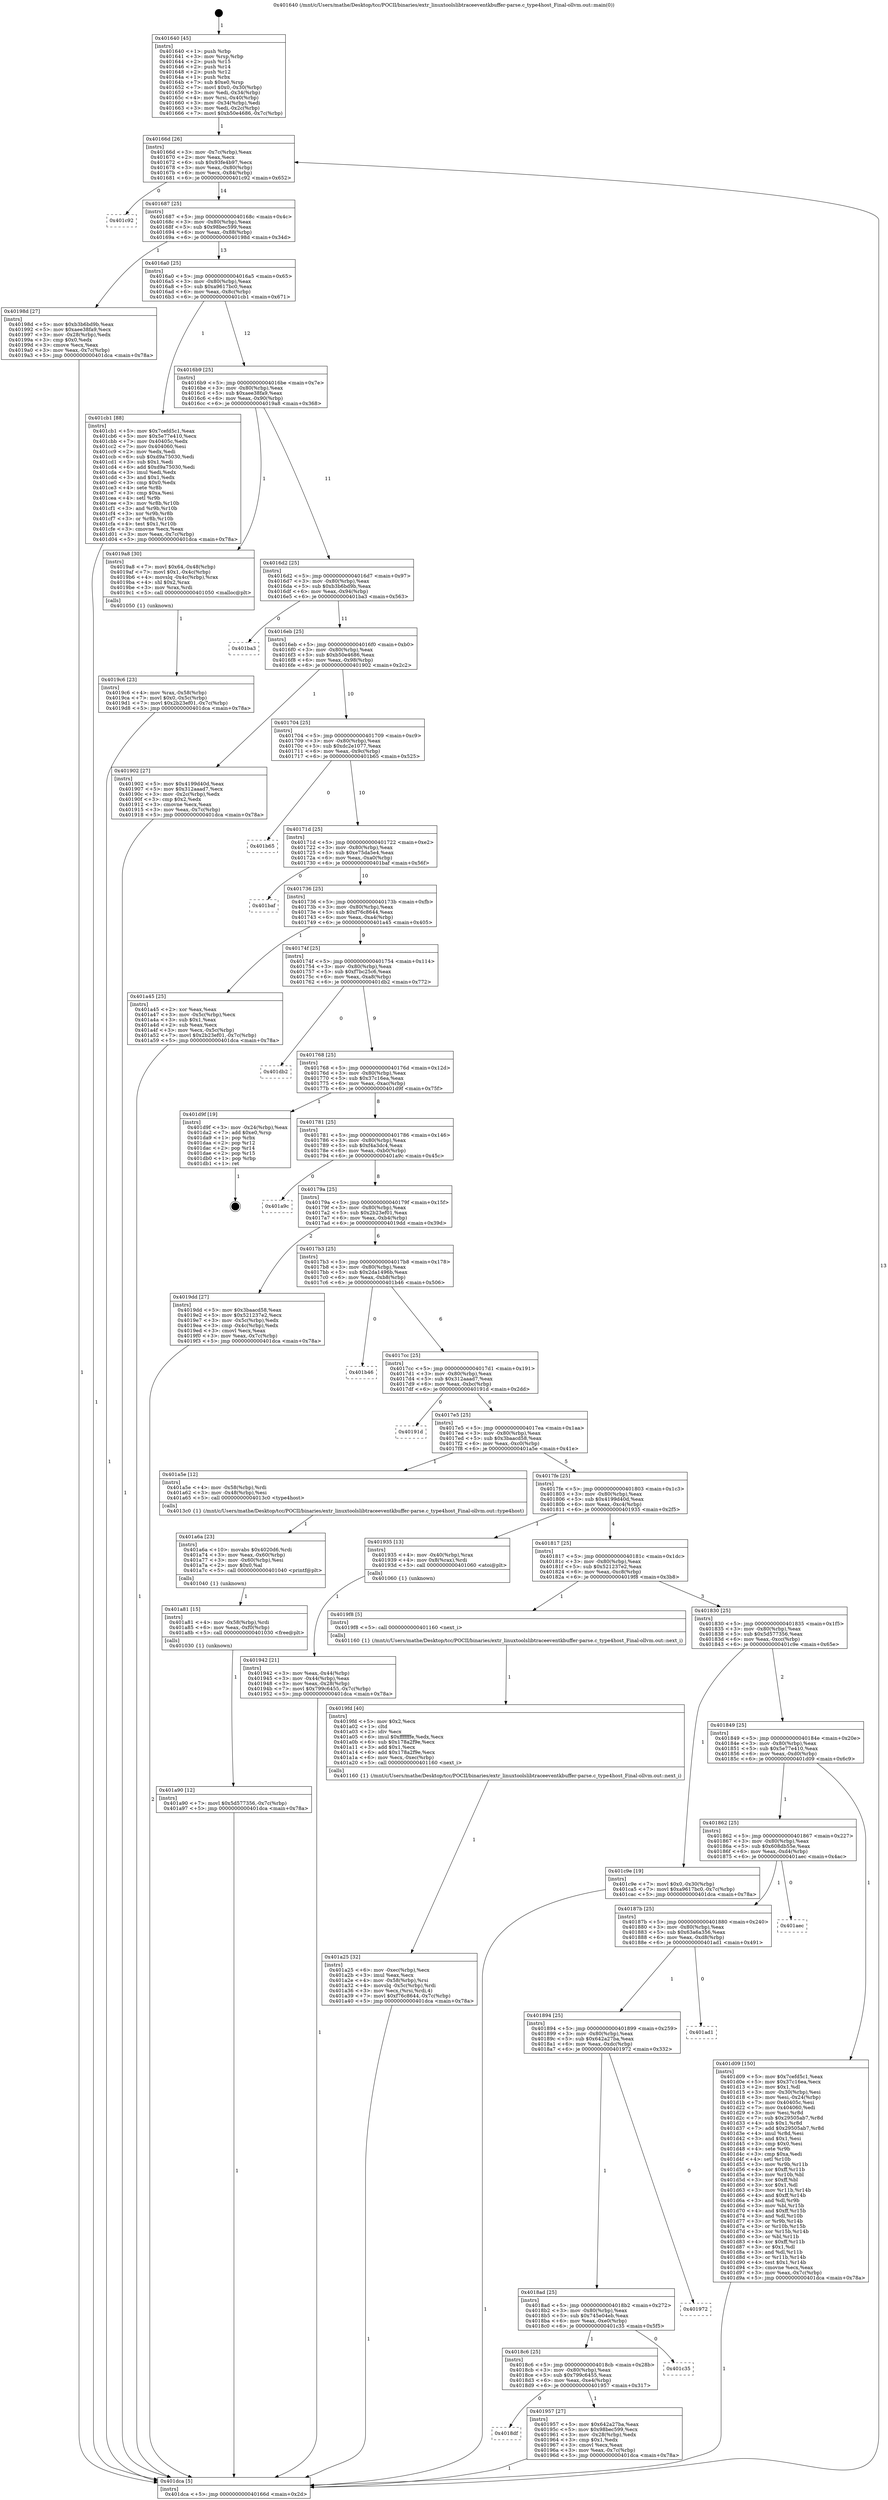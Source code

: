 digraph "0x401640" {
  label = "0x401640 (/mnt/c/Users/mathe/Desktop/tcc/POCII/binaries/extr_linuxtoolslibtraceeventkbuffer-parse.c_type4host_Final-ollvm.out::main(0))"
  labelloc = "t"
  node[shape=record]

  Entry [label="",width=0.3,height=0.3,shape=circle,fillcolor=black,style=filled]
  "0x40166d" [label="{
     0x40166d [26]\l
     | [instrs]\l
     &nbsp;&nbsp;0x40166d \<+3\>: mov -0x7c(%rbp),%eax\l
     &nbsp;&nbsp;0x401670 \<+2\>: mov %eax,%ecx\l
     &nbsp;&nbsp;0x401672 \<+6\>: sub $0x93fe4b97,%ecx\l
     &nbsp;&nbsp;0x401678 \<+3\>: mov %eax,-0x80(%rbp)\l
     &nbsp;&nbsp;0x40167b \<+6\>: mov %ecx,-0x84(%rbp)\l
     &nbsp;&nbsp;0x401681 \<+6\>: je 0000000000401c92 \<main+0x652\>\l
  }"]
  "0x401c92" [label="{
     0x401c92\l
  }", style=dashed]
  "0x401687" [label="{
     0x401687 [25]\l
     | [instrs]\l
     &nbsp;&nbsp;0x401687 \<+5\>: jmp 000000000040168c \<main+0x4c\>\l
     &nbsp;&nbsp;0x40168c \<+3\>: mov -0x80(%rbp),%eax\l
     &nbsp;&nbsp;0x40168f \<+5\>: sub $0x98bec599,%eax\l
     &nbsp;&nbsp;0x401694 \<+6\>: mov %eax,-0x88(%rbp)\l
     &nbsp;&nbsp;0x40169a \<+6\>: je 000000000040198d \<main+0x34d\>\l
  }"]
  Exit [label="",width=0.3,height=0.3,shape=circle,fillcolor=black,style=filled,peripheries=2]
  "0x40198d" [label="{
     0x40198d [27]\l
     | [instrs]\l
     &nbsp;&nbsp;0x40198d \<+5\>: mov $0xb3b6bd9b,%eax\l
     &nbsp;&nbsp;0x401992 \<+5\>: mov $0xaee38fa9,%ecx\l
     &nbsp;&nbsp;0x401997 \<+3\>: mov -0x28(%rbp),%edx\l
     &nbsp;&nbsp;0x40199a \<+3\>: cmp $0x0,%edx\l
     &nbsp;&nbsp;0x40199d \<+3\>: cmove %ecx,%eax\l
     &nbsp;&nbsp;0x4019a0 \<+3\>: mov %eax,-0x7c(%rbp)\l
     &nbsp;&nbsp;0x4019a3 \<+5\>: jmp 0000000000401dca \<main+0x78a\>\l
  }"]
  "0x4016a0" [label="{
     0x4016a0 [25]\l
     | [instrs]\l
     &nbsp;&nbsp;0x4016a0 \<+5\>: jmp 00000000004016a5 \<main+0x65\>\l
     &nbsp;&nbsp;0x4016a5 \<+3\>: mov -0x80(%rbp),%eax\l
     &nbsp;&nbsp;0x4016a8 \<+5\>: sub $0xa9617bc0,%eax\l
     &nbsp;&nbsp;0x4016ad \<+6\>: mov %eax,-0x8c(%rbp)\l
     &nbsp;&nbsp;0x4016b3 \<+6\>: je 0000000000401cb1 \<main+0x671\>\l
  }"]
  "0x401a90" [label="{
     0x401a90 [12]\l
     | [instrs]\l
     &nbsp;&nbsp;0x401a90 \<+7\>: movl $0x5d577356,-0x7c(%rbp)\l
     &nbsp;&nbsp;0x401a97 \<+5\>: jmp 0000000000401dca \<main+0x78a\>\l
  }"]
  "0x401cb1" [label="{
     0x401cb1 [88]\l
     | [instrs]\l
     &nbsp;&nbsp;0x401cb1 \<+5\>: mov $0x7cefd5c1,%eax\l
     &nbsp;&nbsp;0x401cb6 \<+5\>: mov $0x5e77e410,%ecx\l
     &nbsp;&nbsp;0x401cbb \<+7\>: mov 0x40405c,%edx\l
     &nbsp;&nbsp;0x401cc2 \<+7\>: mov 0x404060,%esi\l
     &nbsp;&nbsp;0x401cc9 \<+2\>: mov %edx,%edi\l
     &nbsp;&nbsp;0x401ccb \<+6\>: sub $0xd9a75030,%edi\l
     &nbsp;&nbsp;0x401cd1 \<+3\>: sub $0x1,%edi\l
     &nbsp;&nbsp;0x401cd4 \<+6\>: add $0xd9a75030,%edi\l
     &nbsp;&nbsp;0x401cda \<+3\>: imul %edi,%edx\l
     &nbsp;&nbsp;0x401cdd \<+3\>: and $0x1,%edx\l
     &nbsp;&nbsp;0x401ce0 \<+3\>: cmp $0x0,%edx\l
     &nbsp;&nbsp;0x401ce3 \<+4\>: sete %r8b\l
     &nbsp;&nbsp;0x401ce7 \<+3\>: cmp $0xa,%esi\l
     &nbsp;&nbsp;0x401cea \<+4\>: setl %r9b\l
     &nbsp;&nbsp;0x401cee \<+3\>: mov %r8b,%r10b\l
     &nbsp;&nbsp;0x401cf1 \<+3\>: and %r9b,%r10b\l
     &nbsp;&nbsp;0x401cf4 \<+3\>: xor %r9b,%r8b\l
     &nbsp;&nbsp;0x401cf7 \<+3\>: or %r8b,%r10b\l
     &nbsp;&nbsp;0x401cfa \<+4\>: test $0x1,%r10b\l
     &nbsp;&nbsp;0x401cfe \<+3\>: cmovne %ecx,%eax\l
     &nbsp;&nbsp;0x401d01 \<+3\>: mov %eax,-0x7c(%rbp)\l
     &nbsp;&nbsp;0x401d04 \<+5\>: jmp 0000000000401dca \<main+0x78a\>\l
  }"]
  "0x4016b9" [label="{
     0x4016b9 [25]\l
     | [instrs]\l
     &nbsp;&nbsp;0x4016b9 \<+5\>: jmp 00000000004016be \<main+0x7e\>\l
     &nbsp;&nbsp;0x4016be \<+3\>: mov -0x80(%rbp),%eax\l
     &nbsp;&nbsp;0x4016c1 \<+5\>: sub $0xaee38fa9,%eax\l
     &nbsp;&nbsp;0x4016c6 \<+6\>: mov %eax,-0x90(%rbp)\l
     &nbsp;&nbsp;0x4016cc \<+6\>: je 00000000004019a8 \<main+0x368\>\l
  }"]
  "0x401a81" [label="{
     0x401a81 [15]\l
     | [instrs]\l
     &nbsp;&nbsp;0x401a81 \<+4\>: mov -0x58(%rbp),%rdi\l
     &nbsp;&nbsp;0x401a85 \<+6\>: mov %eax,-0xf0(%rbp)\l
     &nbsp;&nbsp;0x401a8b \<+5\>: call 0000000000401030 \<free@plt\>\l
     | [calls]\l
     &nbsp;&nbsp;0x401030 \{1\} (unknown)\l
  }"]
  "0x4019a8" [label="{
     0x4019a8 [30]\l
     | [instrs]\l
     &nbsp;&nbsp;0x4019a8 \<+7\>: movl $0x64,-0x48(%rbp)\l
     &nbsp;&nbsp;0x4019af \<+7\>: movl $0x1,-0x4c(%rbp)\l
     &nbsp;&nbsp;0x4019b6 \<+4\>: movslq -0x4c(%rbp),%rax\l
     &nbsp;&nbsp;0x4019ba \<+4\>: shl $0x2,%rax\l
     &nbsp;&nbsp;0x4019be \<+3\>: mov %rax,%rdi\l
     &nbsp;&nbsp;0x4019c1 \<+5\>: call 0000000000401050 \<malloc@plt\>\l
     | [calls]\l
     &nbsp;&nbsp;0x401050 \{1\} (unknown)\l
  }"]
  "0x4016d2" [label="{
     0x4016d2 [25]\l
     | [instrs]\l
     &nbsp;&nbsp;0x4016d2 \<+5\>: jmp 00000000004016d7 \<main+0x97\>\l
     &nbsp;&nbsp;0x4016d7 \<+3\>: mov -0x80(%rbp),%eax\l
     &nbsp;&nbsp;0x4016da \<+5\>: sub $0xb3b6bd9b,%eax\l
     &nbsp;&nbsp;0x4016df \<+6\>: mov %eax,-0x94(%rbp)\l
     &nbsp;&nbsp;0x4016e5 \<+6\>: je 0000000000401ba3 \<main+0x563\>\l
  }"]
  "0x401a6a" [label="{
     0x401a6a [23]\l
     | [instrs]\l
     &nbsp;&nbsp;0x401a6a \<+10\>: movabs $0x4020d6,%rdi\l
     &nbsp;&nbsp;0x401a74 \<+3\>: mov %eax,-0x60(%rbp)\l
     &nbsp;&nbsp;0x401a77 \<+3\>: mov -0x60(%rbp),%esi\l
     &nbsp;&nbsp;0x401a7a \<+2\>: mov $0x0,%al\l
     &nbsp;&nbsp;0x401a7c \<+5\>: call 0000000000401040 \<printf@plt\>\l
     | [calls]\l
     &nbsp;&nbsp;0x401040 \{1\} (unknown)\l
  }"]
  "0x401ba3" [label="{
     0x401ba3\l
  }", style=dashed]
  "0x4016eb" [label="{
     0x4016eb [25]\l
     | [instrs]\l
     &nbsp;&nbsp;0x4016eb \<+5\>: jmp 00000000004016f0 \<main+0xb0\>\l
     &nbsp;&nbsp;0x4016f0 \<+3\>: mov -0x80(%rbp),%eax\l
     &nbsp;&nbsp;0x4016f3 \<+5\>: sub $0xb50e4686,%eax\l
     &nbsp;&nbsp;0x4016f8 \<+6\>: mov %eax,-0x98(%rbp)\l
     &nbsp;&nbsp;0x4016fe \<+6\>: je 0000000000401902 \<main+0x2c2\>\l
  }"]
  "0x401a25" [label="{
     0x401a25 [32]\l
     | [instrs]\l
     &nbsp;&nbsp;0x401a25 \<+6\>: mov -0xec(%rbp),%ecx\l
     &nbsp;&nbsp;0x401a2b \<+3\>: imul %eax,%ecx\l
     &nbsp;&nbsp;0x401a2e \<+4\>: mov -0x58(%rbp),%rsi\l
     &nbsp;&nbsp;0x401a32 \<+4\>: movslq -0x5c(%rbp),%rdi\l
     &nbsp;&nbsp;0x401a36 \<+3\>: mov %ecx,(%rsi,%rdi,4)\l
     &nbsp;&nbsp;0x401a39 \<+7\>: movl $0xf76c8644,-0x7c(%rbp)\l
     &nbsp;&nbsp;0x401a40 \<+5\>: jmp 0000000000401dca \<main+0x78a\>\l
  }"]
  "0x401902" [label="{
     0x401902 [27]\l
     | [instrs]\l
     &nbsp;&nbsp;0x401902 \<+5\>: mov $0x4199d40d,%eax\l
     &nbsp;&nbsp;0x401907 \<+5\>: mov $0x312aaad7,%ecx\l
     &nbsp;&nbsp;0x40190c \<+3\>: mov -0x2c(%rbp),%edx\l
     &nbsp;&nbsp;0x40190f \<+3\>: cmp $0x2,%edx\l
     &nbsp;&nbsp;0x401912 \<+3\>: cmovne %ecx,%eax\l
     &nbsp;&nbsp;0x401915 \<+3\>: mov %eax,-0x7c(%rbp)\l
     &nbsp;&nbsp;0x401918 \<+5\>: jmp 0000000000401dca \<main+0x78a\>\l
  }"]
  "0x401704" [label="{
     0x401704 [25]\l
     | [instrs]\l
     &nbsp;&nbsp;0x401704 \<+5\>: jmp 0000000000401709 \<main+0xc9\>\l
     &nbsp;&nbsp;0x401709 \<+3\>: mov -0x80(%rbp),%eax\l
     &nbsp;&nbsp;0x40170c \<+5\>: sub $0xdc2e1077,%eax\l
     &nbsp;&nbsp;0x401711 \<+6\>: mov %eax,-0x9c(%rbp)\l
     &nbsp;&nbsp;0x401717 \<+6\>: je 0000000000401b65 \<main+0x525\>\l
  }"]
  "0x401dca" [label="{
     0x401dca [5]\l
     | [instrs]\l
     &nbsp;&nbsp;0x401dca \<+5\>: jmp 000000000040166d \<main+0x2d\>\l
  }"]
  "0x401640" [label="{
     0x401640 [45]\l
     | [instrs]\l
     &nbsp;&nbsp;0x401640 \<+1\>: push %rbp\l
     &nbsp;&nbsp;0x401641 \<+3\>: mov %rsp,%rbp\l
     &nbsp;&nbsp;0x401644 \<+2\>: push %r15\l
     &nbsp;&nbsp;0x401646 \<+2\>: push %r14\l
     &nbsp;&nbsp;0x401648 \<+2\>: push %r12\l
     &nbsp;&nbsp;0x40164a \<+1\>: push %rbx\l
     &nbsp;&nbsp;0x40164b \<+7\>: sub $0xe0,%rsp\l
     &nbsp;&nbsp;0x401652 \<+7\>: movl $0x0,-0x30(%rbp)\l
     &nbsp;&nbsp;0x401659 \<+3\>: mov %edi,-0x34(%rbp)\l
     &nbsp;&nbsp;0x40165c \<+4\>: mov %rsi,-0x40(%rbp)\l
     &nbsp;&nbsp;0x401660 \<+3\>: mov -0x34(%rbp),%edi\l
     &nbsp;&nbsp;0x401663 \<+3\>: mov %edi,-0x2c(%rbp)\l
     &nbsp;&nbsp;0x401666 \<+7\>: movl $0xb50e4686,-0x7c(%rbp)\l
  }"]
  "0x4019fd" [label="{
     0x4019fd [40]\l
     | [instrs]\l
     &nbsp;&nbsp;0x4019fd \<+5\>: mov $0x2,%ecx\l
     &nbsp;&nbsp;0x401a02 \<+1\>: cltd\l
     &nbsp;&nbsp;0x401a03 \<+2\>: idiv %ecx\l
     &nbsp;&nbsp;0x401a05 \<+6\>: imul $0xfffffffe,%edx,%ecx\l
     &nbsp;&nbsp;0x401a0b \<+6\>: sub $0x178a2f9e,%ecx\l
     &nbsp;&nbsp;0x401a11 \<+3\>: add $0x1,%ecx\l
     &nbsp;&nbsp;0x401a14 \<+6\>: add $0x178a2f9e,%ecx\l
     &nbsp;&nbsp;0x401a1a \<+6\>: mov %ecx,-0xec(%rbp)\l
     &nbsp;&nbsp;0x401a20 \<+5\>: call 0000000000401160 \<next_i\>\l
     | [calls]\l
     &nbsp;&nbsp;0x401160 \{1\} (/mnt/c/Users/mathe/Desktop/tcc/POCII/binaries/extr_linuxtoolslibtraceeventkbuffer-parse.c_type4host_Final-ollvm.out::next_i)\l
  }"]
  "0x401b65" [label="{
     0x401b65\l
  }", style=dashed]
  "0x40171d" [label="{
     0x40171d [25]\l
     | [instrs]\l
     &nbsp;&nbsp;0x40171d \<+5\>: jmp 0000000000401722 \<main+0xe2\>\l
     &nbsp;&nbsp;0x401722 \<+3\>: mov -0x80(%rbp),%eax\l
     &nbsp;&nbsp;0x401725 \<+5\>: sub $0xe75da5e4,%eax\l
     &nbsp;&nbsp;0x40172a \<+6\>: mov %eax,-0xa0(%rbp)\l
     &nbsp;&nbsp;0x401730 \<+6\>: je 0000000000401baf \<main+0x56f\>\l
  }"]
  "0x4019c6" [label="{
     0x4019c6 [23]\l
     | [instrs]\l
     &nbsp;&nbsp;0x4019c6 \<+4\>: mov %rax,-0x58(%rbp)\l
     &nbsp;&nbsp;0x4019ca \<+7\>: movl $0x0,-0x5c(%rbp)\l
     &nbsp;&nbsp;0x4019d1 \<+7\>: movl $0x2b23ef01,-0x7c(%rbp)\l
     &nbsp;&nbsp;0x4019d8 \<+5\>: jmp 0000000000401dca \<main+0x78a\>\l
  }"]
  "0x401baf" [label="{
     0x401baf\l
  }", style=dashed]
  "0x401736" [label="{
     0x401736 [25]\l
     | [instrs]\l
     &nbsp;&nbsp;0x401736 \<+5\>: jmp 000000000040173b \<main+0xfb\>\l
     &nbsp;&nbsp;0x40173b \<+3\>: mov -0x80(%rbp),%eax\l
     &nbsp;&nbsp;0x40173e \<+5\>: sub $0xf76c8644,%eax\l
     &nbsp;&nbsp;0x401743 \<+6\>: mov %eax,-0xa4(%rbp)\l
     &nbsp;&nbsp;0x401749 \<+6\>: je 0000000000401a45 \<main+0x405\>\l
  }"]
  "0x4018df" [label="{
     0x4018df\l
  }", style=dashed]
  "0x401a45" [label="{
     0x401a45 [25]\l
     | [instrs]\l
     &nbsp;&nbsp;0x401a45 \<+2\>: xor %eax,%eax\l
     &nbsp;&nbsp;0x401a47 \<+3\>: mov -0x5c(%rbp),%ecx\l
     &nbsp;&nbsp;0x401a4a \<+3\>: sub $0x1,%eax\l
     &nbsp;&nbsp;0x401a4d \<+2\>: sub %eax,%ecx\l
     &nbsp;&nbsp;0x401a4f \<+3\>: mov %ecx,-0x5c(%rbp)\l
     &nbsp;&nbsp;0x401a52 \<+7\>: movl $0x2b23ef01,-0x7c(%rbp)\l
     &nbsp;&nbsp;0x401a59 \<+5\>: jmp 0000000000401dca \<main+0x78a\>\l
  }"]
  "0x40174f" [label="{
     0x40174f [25]\l
     | [instrs]\l
     &nbsp;&nbsp;0x40174f \<+5\>: jmp 0000000000401754 \<main+0x114\>\l
     &nbsp;&nbsp;0x401754 \<+3\>: mov -0x80(%rbp),%eax\l
     &nbsp;&nbsp;0x401757 \<+5\>: sub $0xf7bc25c6,%eax\l
     &nbsp;&nbsp;0x40175c \<+6\>: mov %eax,-0xa8(%rbp)\l
     &nbsp;&nbsp;0x401762 \<+6\>: je 0000000000401db2 \<main+0x772\>\l
  }"]
  "0x401957" [label="{
     0x401957 [27]\l
     | [instrs]\l
     &nbsp;&nbsp;0x401957 \<+5\>: mov $0x642a27ba,%eax\l
     &nbsp;&nbsp;0x40195c \<+5\>: mov $0x98bec599,%ecx\l
     &nbsp;&nbsp;0x401961 \<+3\>: mov -0x28(%rbp),%edx\l
     &nbsp;&nbsp;0x401964 \<+3\>: cmp $0x1,%edx\l
     &nbsp;&nbsp;0x401967 \<+3\>: cmovl %ecx,%eax\l
     &nbsp;&nbsp;0x40196a \<+3\>: mov %eax,-0x7c(%rbp)\l
     &nbsp;&nbsp;0x40196d \<+5\>: jmp 0000000000401dca \<main+0x78a\>\l
  }"]
  "0x401db2" [label="{
     0x401db2\l
  }", style=dashed]
  "0x401768" [label="{
     0x401768 [25]\l
     | [instrs]\l
     &nbsp;&nbsp;0x401768 \<+5\>: jmp 000000000040176d \<main+0x12d\>\l
     &nbsp;&nbsp;0x40176d \<+3\>: mov -0x80(%rbp),%eax\l
     &nbsp;&nbsp;0x401770 \<+5\>: sub $0x37c16ea,%eax\l
     &nbsp;&nbsp;0x401775 \<+6\>: mov %eax,-0xac(%rbp)\l
     &nbsp;&nbsp;0x40177b \<+6\>: je 0000000000401d9f \<main+0x75f\>\l
  }"]
  "0x4018c6" [label="{
     0x4018c6 [25]\l
     | [instrs]\l
     &nbsp;&nbsp;0x4018c6 \<+5\>: jmp 00000000004018cb \<main+0x28b\>\l
     &nbsp;&nbsp;0x4018cb \<+3\>: mov -0x80(%rbp),%eax\l
     &nbsp;&nbsp;0x4018ce \<+5\>: sub $0x799c6455,%eax\l
     &nbsp;&nbsp;0x4018d3 \<+6\>: mov %eax,-0xe4(%rbp)\l
     &nbsp;&nbsp;0x4018d9 \<+6\>: je 0000000000401957 \<main+0x317\>\l
  }"]
  "0x401d9f" [label="{
     0x401d9f [19]\l
     | [instrs]\l
     &nbsp;&nbsp;0x401d9f \<+3\>: mov -0x24(%rbp),%eax\l
     &nbsp;&nbsp;0x401da2 \<+7\>: add $0xe0,%rsp\l
     &nbsp;&nbsp;0x401da9 \<+1\>: pop %rbx\l
     &nbsp;&nbsp;0x401daa \<+2\>: pop %r12\l
     &nbsp;&nbsp;0x401dac \<+2\>: pop %r14\l
     &nbsp;&nbsp;0x401dae \<+2\>: pop %r15\l
     &nbsp;&nbsp;0x401db0 \<+1\>: pop %rbp\l
     &nbsp;&nbsp;0x401db1 \<+1\>: ret\l
  }"]
  "0x401781" [label="{
     0x401781 [25]\l
     | [instrs]\l
     &nbsp;&nbsp;0x401781 \<+5\>: jmp 0000000000401786 \<main+0x146\>\l
     &nbsp;&nbsp;0x401786 \<+3\>: mov -0x80(%rbp),%eax\l
     &nbsp;&nbsp;0x401789 \<+5\>: sub $0xf4a3dc4,%eax\l
     &nbsp;&nbsp;0x40178e \<+6\>: mov %eax,-0xb0(%rbp)\l
     &nbsp;&nbsp;0x401794 \<+6\>: je 0000000000401a9c \<main+0x45c\>\l
  }"]
  "0x401c35" [label="{
     0x401c35\l
  }", style=dashed]
  "0x401a9c" [label="{
     0x401a9c\l
  }", style=dashed]
  "0x40179a" [label="{
     0x40179a [25]\l
     | [instrs]\l
     &nbsp;&nbsp;0x40179a \<+5\>: jmp 000000000040179f \<main+0x15f\>\l
     &nbsp;&nbsp;0x40179f \<+3\>: mov -0x80(%rbp),%eax\l
     &nbsp;&nbsp;0x4017a2 \<+5\>: sub $0x2b23ef01,%eax\l
     &nbsp;&nbsp;0x4017a7 \<+6\>: mov %eax,-0xb4(%rbp)\l
     &nbsp;&nbsp;0x4017ad \<+6\>: je 00000000004019dd \<main+0x39d\>\l
  }"]
  "0x4018ad" [label="{
     0x4018ad [25]\l
     | [instrs]\l
     &nbsp;&nbsp;0x4018ad \<+5\>: jmp 00000000004018b2 \<main+0x272\>\l
     &nbsp;&nbsp;0x4018b2 \<+3\>: mov -0x80(%rbp),%eax\l
     &nbsp;&nbsp;0x4018b5 \<+5\>: sub $0x745e04eb,%eax\l
     &nbsp;&nbsp;0x4018ba \<+6\>: mov %eax,-0xe0(%rbp)\l
     &nbsp;&nbsp;0x4018c0 \<+6\>: je 0000000000401c35 \<main+0x5f5\>\l
  }"]
  "0x4019dd" [label="{
     0x4019dd [27]\l
     | [instrs]\l
     &nbsp;&nbsp;0x4019dd \<+5\>: mov $0x3baacd58,%eax\l
     &nbsp;&nbsp;0x4019e2 \<+5\>: mov $0x521237e2,%ecx\l
     &nbsp;&nbsp;0x4019e7 \<+3\>: mov -0x5c(%rbp),%edx\l
     &nbsp;&nbsp;0x4019ea \<+3\>: cmp -0x4c(%rbp),%edx\l
     &nbsp;&nbsp;0x4019ed \<+3\>: cmovl %ecx,%eax\l
     &nbsp;&nbsp;0x4019f0 \<+3\>: mov %eax,-0x7c(%rbp)\l
     &nbsp;&nbsp;0x4019f3 \<+5\>: jmp 0000000000401dca \<main+0x78a\>\l
  }"]
  "0x4017b3" [label="{
     0x4017b3 [25]\l
     | [instrs]\l
     &nbsp;&nbsp;0x4017b3 \<+5\>: jmp 00000000004017b8 \<main+0x178\>\l
     &nbsp;&nbsp;0x4017b8 \<+3\>: mov -0x80(%rbp),%eax\l
     &nbsp;&nbsp;0x4017bb \<+5\>: sub $0x2da1496b,%eax\l
     &nbsp;&nbsp;0x4017c0 \<+6\>: mov %eax,-0xb8(%rbp)\l
     &nbsp;&nbsp;0x4017c6 \<+6\>: je 0000000000401b46 \<main+0x506\>\l
  }"]
  "0x401972" [label="{
     0x401972\l
  }", style=dashed]
  "0x401b46" [label="{
     0x401b46\l
  }", style=dashed]
  "0x4017cc" [label="{
     0x4017cc [25]\l
     | [instrs]\l
     &nbsp;&nbsp;0x4017cc \<+5\>: jmp 00000000004017d1 \<main+0x191\>\l
     &nbsp;&nbsp;0x4017d1 \<+3\>: mov -0x80(%rbp),%eax\l
     &nbsp;&nbsp;0x4017d4 \<+5\>: sub $0x312aaad7,%eax\l
     &nbsp;&nbsp;0x4017d9 \<+6\>: mov %eax,-0xbc(%rbp)\l
     &nbsp;&nbsp;0x4017df \<+6\>: je 000000000040191d \<main+0x2dd\>\l
  }"]
  "0x401894" [label="{
     0x401894 [25]\l
     | [instrs]\l
     &nbsp;&nbsp;0x401894 \<+5\>: jmp 0000000000401899 \<main+0x259\>\l
     &nbsp;&nbsp;0x401899 \<+3\>: mov -0x80(%rbp),%eax\l
     &nbsp;&nbsp;0x40189c \<+5\>: sub $0x642a27ba,%eax\l
     &nbsp;&nbsp;0x4018a1 \<+6\>: mov %eax,-0xdc(%rbp)\l
     &nbsp;&nbsp;0x4018a7 \<+6\>: je 0000000000401972 \<main+0x332\>\l
  }"]
  "0x40191d" [label="{
     0x40191d\l
  }", style=dashed]
  "0x4017e5" [label="{
     0x4017e5 [25]\l
     | [instrs]\l
     &nbsp;&nbsp;0x4017e5 \<+5\>: jmp 00000000004017ea \<main+0x1aa\>\l
     &nbsp;&nbsp;0x4017ea \<+3\>: mov -0x80(%rbp),%eax\l
     &nbsp;&nbsp;0x4017ed \<+5\>: sub $0x3baacd58,%eax\l
     &nbsp;&nbsp;0x4017f2 \<+6\>: mov %eax,-0xc0(%rbp)\l
     &nbsp;&nbsp;0x4017f8 \<+6\>: je 0000000000401a5e \<main+0x41e\>\l
  }"]
  "0x401ad1" [label="{
     0x401ad1\l
  }", style=dashed]
  "0x401a5e" [label="{
     0x401a5e [12]\l
     | [instrs]\l
     &nbsp;&nbsp;0x401a5e \<+4\>: mov -0x58(%rbp),%rdi\l
     &nbsp;&nbsp;0x401a62 \<+3\>: mov -0x48(%rbp),%esi\l
     &nbsp;&nbsp;0x401a65 \<+5\>: call 00000000004013c0 \<type4host\>\l
     | [calls]\l
     &nbsp;&nbsp;0x4013c0 \{1\} (/mnt/c/Users/mathe/Desktop/tcc/POCII/binaries/extr_linuxtoolslibtraceeventkbuffer-parse.c_type4host_Final-ollvm.out::type4host)\l
  }"]
  "0x4017fe" [label="{
     0x4017fe [25]\l
     | [instrs]\l
     &nbsp;&nbsp;0x4017fe \<+5\>: jmp 0000000000401803 \<main+0x1c3\>\l
     &nbsp;&nbsp;0x401803 \<+3\>: mov -0x80(%rbp),%eax\l
     &nbsp;&nbsp;0x401806 \<+5\>: sub $0x4199d40d,%eax\l
     &nbsp;&nbsp;0x40180b \<+6\>: mov %eax,-0xc4(%rbp)\l
     &nbsp;&nbsp;0x401811 \<+6\>: je 0000000000401935 \<main+0x2f5\>\l
  }"]
  "0x40187b" [label="{
     0x40187b [25]\l
     | [instrs]\l
     &nbsp;&nbsp;0x40187b \<+5\>: jmp 0000000000401880 \<main+0x240\>\l
     &nbsp;&nbsp;0x401880 \<+3\>: mov -0x80(%rbp),%eax\l
     &nbsp;&nbsp;0x401883 \<+5\>: sub $0x63a6a356,%eax\l
     &nbsp;&nbsp;0x401888 \<+6\>: mov %eax,-0xd8(%rbp)\l
     &nbsp;&nbsp;0x40188e \<+6\>: je 0000000000401ad1 \<main+0x491\>\l
  }"]
  "0x401935" [label="{
     0x401935 [13]\l
     | [instrs]\l
     &nbsp;&nbsp;0x401935 \<+4\>: mov -0x40(%rbp),%rax\l
     &nbsp;&nbsp;0x401939 \<+4\>: mov 0x8(%rax),%rdi\l
     &nbsp;&nbsp;0x40193d \<+5\>: call 0000000000401060 \<atoi@plt\>\l
     | [calls]\l
     &nbsp;&nbsp;0x401060 \{1\} (unknown)\l
  }"]
  "0x401817" [label="{
     0x401817 [25]\l
     | [instrs]\l
     &nbsp;&nbsp;0x401817 \<+5\>: jmp 000000000040181c \<main+0x1dc\>\l
     &nbsp;&nbsp;0x40181c \<+3\>: mov -0x80(%rbp),%eax\l
     &nbsp;&nbsp;0x40181f \<+5\>: sub $0x521237e2,%eax\l
     &nbsp;&nbsp;0x401824 \<+6\>: mov %eax,-0xc8(%rbp)\l
     &nbsp;&nbsp;0x40182a \<+6\>: je 00000000004019f8 \<main+0x3b8\>\l
  }"]
  "0x401942" [label="{
     0x401942 [21]\l
     | [instrs]\l
     &nbsp;&nbsp;0x401942 \<+3\>: mov %eax,-0x44(%rbp)\l
     &nbsp;&nbsp;0x401945 \<+3\>: mov -0x44(%rbp),%eax\l
     &nbsp;&nbsp;0x401948 \<+3\>: mov %eax,-0x28(%rbp)\l
     &nbsp;&nbsp;0x40194b \<+7\>: movl $0x799c6455,-0x7c(%rbp)\l
     &nbsp;&nbsp;0x401952 \<+5\>: jmp 0000000000401dca \<main+0x78a\>\l
  }"]
  "0x401aec" [label="{
     0x401aec\l
  }", style=dashed]
  "0x4019f8" [label="{
     0x4019f8 [5]\l
     | [instrs]\l
     &nbsp;&nbsp;0x4019f8 \<+5\>: call 0000000000401160 \<next_i\>\l
     | [calls]\l
     &nbsp;&nbsp;0x401160 \{1\} (/mnt/c/Users/mathe/Desktop/tcc/POCII/binaries/extr_linuxtoolslibtraceeventkbuffer-parse.c_type4host_Final-ollvm.out::next_i)\l
  }"]
  "0x401830" [label="{
     0x401830 [25]\l
     | [instrs]\l
     &nbsp;&nbsp;0x401830 \<+5\>: jmp 0000000000401835 \<main+0x1f5\>\l
     &nbsp;&nbsp;0x401835 \<+3\>: mov -0x80(%rbp),%eax\l
     &nbsp;&nbsp;0x401838 \<+5\>: sub $0x5d577356,%eax\l
     &nbsp;&nbsp;0x40183d \<+6\>: mov %eax,-0xcc(%rbp)\l
     &nbsp;&nbsp;0x401843 \<+6\>: je 0000000000401c9e \<main+0x65e\>\l
  }"]
  "0x401862" [label="{
     0x401862 [25]\l
     | [instrs]\l
     &nbsp;&nbsp;0x401862 \<+5\>: jmp 0000000000401867 \<main+0x227\>\l
     &nbsp;&nbsp;0x401867 \<+3\>: mov -0x80(%rbp),%eax\l
     &nbsp;&nbsp;0x40186a \<+5\>: sub $0x608db55e,%eax\l
     &nbsp;&nbsp;0x40186f \<+6\>: mov %eax,-0xd4(%rbp)\l
     &nbsp;&nbsp;0x401875 \<+6\>: je 0000000000401aec \<main+0x4ac\>\l
  }"]
  "0x401c9e" [label="{
     0x401c9e [19]\l
     | [instrs]\l
     &nbsp;&nbsp;0x401c9e \<+7\>: movl $0x0,-0x30(%rbp)\l
     &nbsp;&nbsp;0x401ca5 \<+7\>: movl $0xa9617bc0,-0x7c(%rbp)\l
     &nbsp;&nbsp;0x401cac \<+5\>: jmp 0000000000401dca \<main+0x78a\>\l
  }"]
  "0x401849" [label="{
     0x401849 [25]\l
     | [instrs]\l
     &nbsp;&nbsp;0x401849 \<+5\>: jmp 000000000040184e \<main+0x20e\>\l
     &nbsp;&nbsp;0x40184e \<+3\>: mov -0x80(%rbp),%eax\l
     &nbsp;&nbsp;0x401851 \<+5\>: sub $0x5e77e410,%eax\l
     &nbsp;&nbsp;0x401856 \<+6\>: mov %eax,-0xd0(%rbp)\l
     &nbsp;&nbsp;0x40185c \<+6\>: je 0000000000401d09 \<main+0x6c9\>\l
  }"]
  "0x401d09" [label="{
     0x401d09 [150]\l
     | [instrs]\l
     &nbsp;&nbsp;0x401d09 \<+5\>: mov $0x7cefd5c1,%eax\l
     &nbsp;&nbsp;0x401d0e \<+5\>: mov $0x37c16ea,%ecx\l
     &nbsp;&nbsp;0x401d13 \<+2\>: mov $0x1,%dl\l
     &nbsp;&nbsp;0x401d15 \<+3\>: mov -0x30(%rbp),%esi\l
     &nbsp;&nbsp;0x401d18 \<+3\>: mov %esi,-0x24(%rbp)\l
     &nbsp;&nbsp;0x401d1b \<+7\>: mov 0x40405c,%esi\l
     &nbsp;&nbsp;0x401d22 \<+7\>: mov 0x404060,%edi\l
     &nbsp;&nbsp;0x401d29 \<+3\>: mov %esi,%r8d\l
     &nbsp;&nbsp;0x401d2c \<+7\>: sub $0x29505ab7,%r8d\l
     &nbsp;&nbsp;0x401d33 \<+4\>: sub $0x1,%r8d\l
     &nbsp;&nbsp;0x401d37 \<+7\>: add $0x29505ab7,%r8d\l
     &nbsp;&nbsp;0x401d3e \<+4\>: imul %r8d,%esi\l
     &nbsp;&nbsp;0x401d42 \<+3\>: and $0x1,%esi\l
     &nbsp;&nbsp;0x401d45 \<+3\>: cmp $0x0,%esi\l
     &nbsp;&nbsp;0x401d48 \<+4\>: sete %r9b\l
     &nbsp;&nbsp;0x401d4c \<+3\>: cmp $0xa,%edi\l
     &nbsp;&nbsp;0x401d4f \<+4\>: setl %r10b\l
     &nbsp;&nbsp;0x401d53 \<+3\>: mov %r9b,%r11b\l
     &nbsp;&nbsp;0x401d56 \<+4\>: xor $0xff,%r11b\l
     &nbsp;&nbsp;0x401d5a \<+3\>: mov %r10b,%bl\l
     &nbsp;&nbsp;0x401d5d \<+3\>: xor $0xff,%bl\l
     &nbsp;&nbsp;0x401d60 \<+3\>: xor $0x1,%dl\l
     &nbsp;&nbsp;0x401d63 \<+3\>: mov %r11b,%r14b\l
     &nbsp;&nbsp;0x401d66 \<+4\>: and $0xff,%r14b\l
     &nbsp;&nbsp;0x401d6a \<+3\>: and %dl,%r9b\l
     &nbsp;&nbsp;0x401d6d \<+3\>: mov %bl,%r15b\l
     &nbsp;&nbsp;0x401d70 \<+4\>: and $0xff,%r15b\l
     &nbsp;&nbsp;0x401d74 \<+3\>: and %dl,%r10b\l
     &nbsp;&nbsp;0x401d77 \<+3\>: or %r9b,%r14b\l
     &nbsp;&nbsp;0x401d7a \<+3\>: or %r10b,%r15b\l
     &nbsp;&nbsp;0x401d7d \<+3\>: xor %r15b,%r14b\l
     &nbsp;&nbsp;0x401d80 \<+3\>: or %bl,%r11b\l
     &nbsp;&nbsp;0x401d83 \<+4\>: xor $0xff,%r11b\l
     &nbsp;&nbsp;0x401d87 \<+3\>: or $0x1,%dl\l
     &nbsp;&nbsp;0x401d8a \<+3\>: and %dl,%r11b\l
     &nbsp;&nbsp;0x401d8d \<+3\>: or %r11b,%r14b\l
     &nbsp;&nbsp;0x401d90 \<+4\>: test $0x1,%r14b\l
     &nbsp;&nbsp;0x401d94 \<+3\>: cmovne %ecx,%eax\l
     &nbsp;&nbsp;0x401d97 \<+3\>: mov %eax,-0x7c(%rbp)\l
     &nbsp;&nbsp;0x401d9a \<+5\>: jmp 0000000000401dca \<main+0x78a\>\l
  }"]
  Entry -> "0x401640" [label=" 1"]
  "0x40166d" -> "0x401c92" [label=" 0"]
  "0x40166d" -> "0x401687" [label=" 14"]
  "0x401d9f" -> Exit [label=" 1"]
  "0x401687" -> "0x40198d" [label=" 1"]
  "0x401687" -> "0x4016a0" [label=" 13"]
  "0x401d09" -> "0x401dca" [label=" 1"]
  "0x4016a0" -> "0x401cb1" [label=" 1"]
  "0x4016a0" -> "0x4016b9" [label=" 12"]
  "0x401cb1" -> "0x401dca" [label=" 1"]
  "0x4016b9" -> "0x4019a8" [label=" 1"]
  "0x4016b9" -> "0x4016d2" [label=" 11"]
  "0x401c9e" -> "0x401dca" [label=" 1"]
  "0x4016d2" -> "0x401ba3" [label=" 0"]
  "0x4016d2" -> "0x4016eb" [label=" 11"]
  "0x401a90" -> "0x401dca" [label=" 1"]
  "0x4016eb" -> "0x401902" [label=" 1"]
  "0x4016eb" -> "0x401704" [label=" 10"]
  "0x401902" -> "0x401dca" [label=" 1"]
  "0x401640" -> "0x40166d" [label=" 1"]
  "0x401dca" -> "0x40166d" [label=" 13"]
  "0x401a81" -> "0x401a90" [label=" 1"]
  "0x401704" -> "0x401b65" [label=" 0"]
  "0x401704" -> "0x40171d" [label=" 10"]
  "0x401a6a" -> "0x401a81" [label=" 1"]
  "0x40171d" -> "0x401baf" [label=" 0"]
  "0x40171d" -> "0x401736" [label=" 10"]
  "0x401a5e" -> "0x401a6a" [label=" 1"]
  "0x401736" -> "0x401a45" [label=" 1"]
  "0x401736" -> "0x40174f" [label=" 9"]
  "0x401a45" -> "0x401dca" [label=" 1"]
  "0x40174f" -> "0x401db2" [label=" 0"]
  "0x40174f" -> "0x401768" [label=" 9"]
  "0x401a25" -> "0x401dca" [label=" 1"]
  "0x401768" -> "0x401d9f" [label=" 1"]
  "0x401768" -> "0x401781" [label=" 8"]
  "0x4019f8" -> "0x4019fd" [label=" 1"]
  "0x401781" -> "0x401a9c" [label=" 0"]
  "0x401781" -> "0x40179a" [label=" 8"]
  "0x4019dd" -> "0x401dca" [label=" 2"]
  "0x40179a" -> "0x4019dd" [label=" 2"]
  "0x40179a" -> "0x4017b3" [label=" 6"]
  "0x4019a8" -> "0x4019c6" [label=" 1"]
  "0x4017b3" -> "0x401b46" [label=" 0"]
  "0x4017b3" -> "0x4017cc" [label=" 6"]
  "0x40198d" -> "0x401dca" [label=" 1"]
  "0x4017cc" -> "0x40191d" [label=" 0"]
  "0x4017cc" -> "0x4017e5" [label=" 6"]
  "0x4018c6" -> "0x4018df" [label=" 0"]
  "0x4017e5" -> "0x401a5e" [label=" 1"]
  "0x4017e5" -> "0x4017fe" [label=" 5"]
  "0x4018c6" -> "0x401957" [label=" 1"]
  "0x4017fe" -> "0x401935" [label=" 1"]
  "0x4017fe" -> "0x401817" [label=" 4"]
  "0x401935" -> "0x401942" [label=" 1"]
  "0x401942" -> "0x401dca" [label=" 1"]
  "0x4018ad" -> "0x4018c6" [label=" 1"]
  "0x401817" -> "0x4019f8" [label=" 1"]
  "0x401817" -> "0x401830" [label=" 3"]
  "0x4018ad" -> "0x401c35" [label=" 0"]
  "0x401830" -> "0x401c9e" [label=" 1"]
  "0x401830" -> "0x401849" [label=" 2"]
  "0x401894" -> "0x4018ad" [label=" 1"]
  "0x401849" -> "0x401d09" [label=" 1"]
  "0x401849" -> "0x401862" [label=" 1"]
  "0x4019c6" -> "0x401dca" [label=" 1"]
  "0x401862" -> "0x401aec" [label=" 0"]
  "0x401862" -> "0x40187b" [label=" 1"]
  "0x4019fd" -> "0x401a25" [label=" 1"]
  "0x40187b" -> "0x401ad1" [label=" 0"]
  "0x40187b" -> "0x401894" [label=" 1"]
  "0x401957" -> "0x401dca" [label=" 1"]
  "0x401894" -> "0x401972" [label=" 0"]
}
